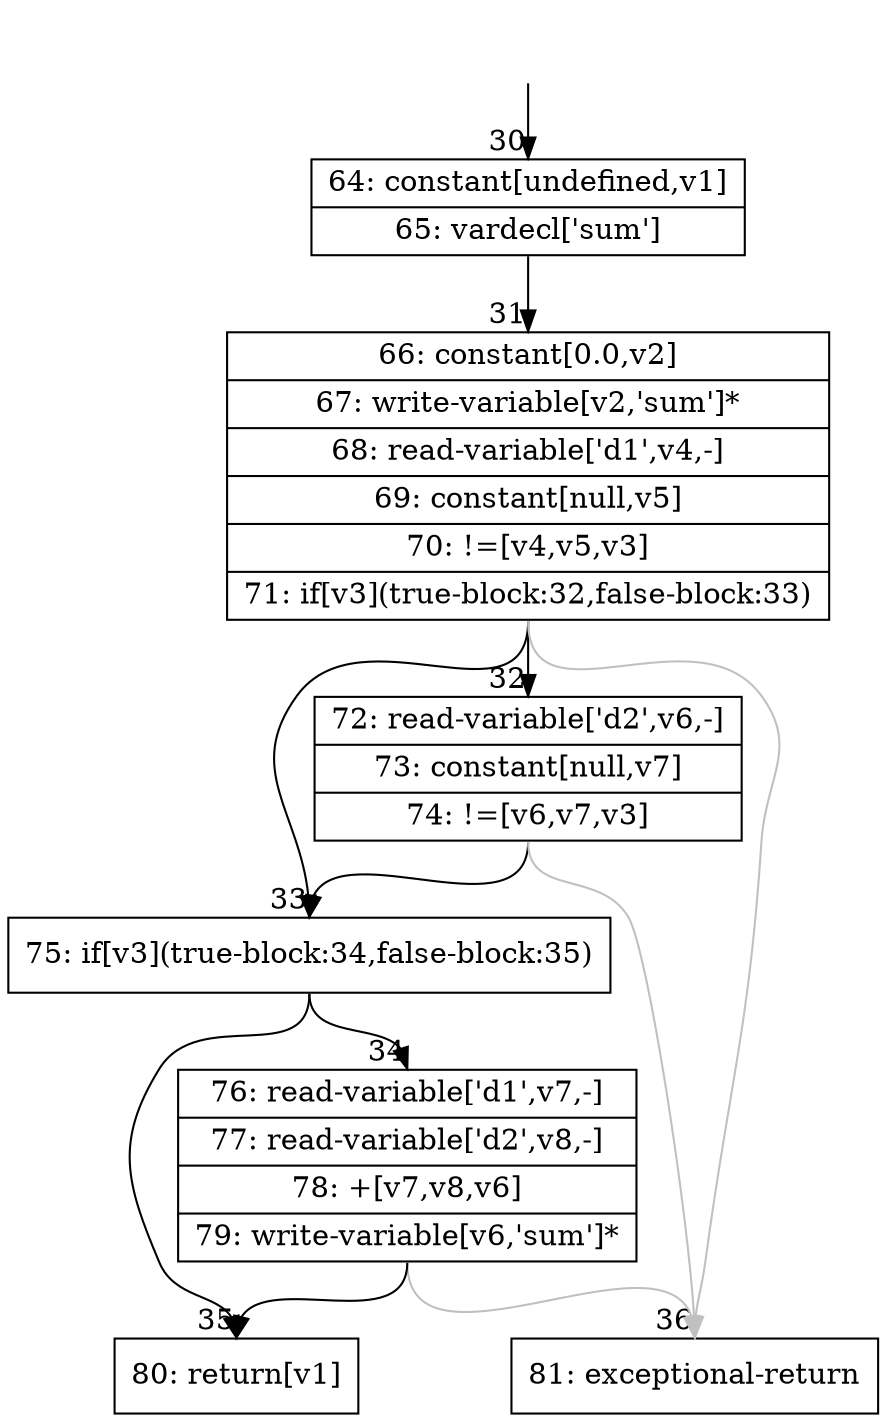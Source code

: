 digraph {
rankdir="TD"
BB_entry4[shape=none,label=""];
BB_entry4 -> BB30 [tailport=s, headport=n, headlabel="    30"]
BB30 [shape=record label="{64: constant[undefined,v1]|65: vardecl['sum']}" ] 
BB30 -> BB31 [tailport=s, headport=n, headlabel="      31"]
BB31 [shape=record label="{66: constant[0.0,v2]|67: write-variable[v2,'sum']*|68: read-variable['d1',v4,-]|69: constant[null,v5]|70: !=[v4,v5,v3]|71: if[v3](true-block:32,false-block:33)}" ] 
BB31 -> BB33 [tailport=s, headport=n, headlabel="      33"]
BB31 -> BB32 [tailport=s, headport=n, headlabel="      32"]
BB31 -> BB36 [tailport=s, headport=n, color=gray, headlabel="      36"]
BB32 [shape=record label="{72: read-variable['d2',v6,-]|73: constant[null,v7]|74: !=[v6,v7,v3]}" ] 
BB32 -> BB33 [tailport=s, headport=n]
BB32 -> BB36 [tailport=s, headport=n, color=gray]
BB33 [shape=record label="{75: if[v3](true-block:34,false-block:35)}" ] 
BB33 -> BB34 [tailport=s, headport=n, headlabel="      34"]
BB33 -> BB35 [tailport=s, headport=n, headlabel="      35"]
BB34 [shape=record label="{76: read-variable['d1',v7,-]|77: read-variable['d2',v8,-]|78: +[v7,v8,v6]|79: write-variable[v6,'sum']*}" ] 
BB34 -> BB35 [tailport=s, headport=n]
BB34 -> BB36 [tailport=s, headport=n, color=gray]
BB35 [shape=record label="{80: return[v1]}" ] 
BB36 [shape=record label="{81: exceptional-return}" ] 
//#$~ 43
}
